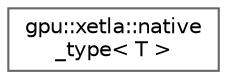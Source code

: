 digraph "Graphical Class Hierarchy"
{
 // LATEX_PDF_SIZE
  bgcolor="transparent";
  edge [fontname=Helvetica,fontsize=10,labelfontname=Helvetica,labelfontsize=10];
  node [fontname=Helvetica,fontsize=10,shape=box,height=0.2,width=0.4];
  rankdir="LR";
  Node0 [id="Node000000",label="gpu::xetla::native\l_type\< T \>",height=0.2,width=0.4,color="grey40", fillcolor="white", style="filled",URL="$structgpu_1_1xetla_1_1native__type.html",tooltip="Set the native data type of T."];
}
